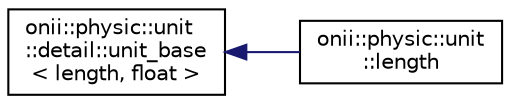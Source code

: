 digraph "Graphical Class Hierarchy"
{
  edge [fontname="Helvetica",fontsize="10",labelfontname="Helvetica",labelfontsize="10"];
  node [fontname="Helvetica",fontsize="10",shape=record];
  rankdir="LR";
  Node1 [label="onii::physic::unit\l::detail::unit_base\l\< length, float \>",height=0.2,width=0.4,color="black", fillcolor="white", style="filled",URL="$de/d85/classonii_1_1physic_1_1unit_1_1detail_1_1unit__base.html"];
  Node1 -> Node2 [dir="back",color="midnightblue",fontsize="10",style="solid",fontname="Helvetica"];
  Node2 [label="onii::physic::unit\l::length",height=0.2,width=0.4,color="black", fillcolor="white", style="filled",URL="$d1/d23/classonii_1_1physic_1_1unit_1_1length.html"];
}
